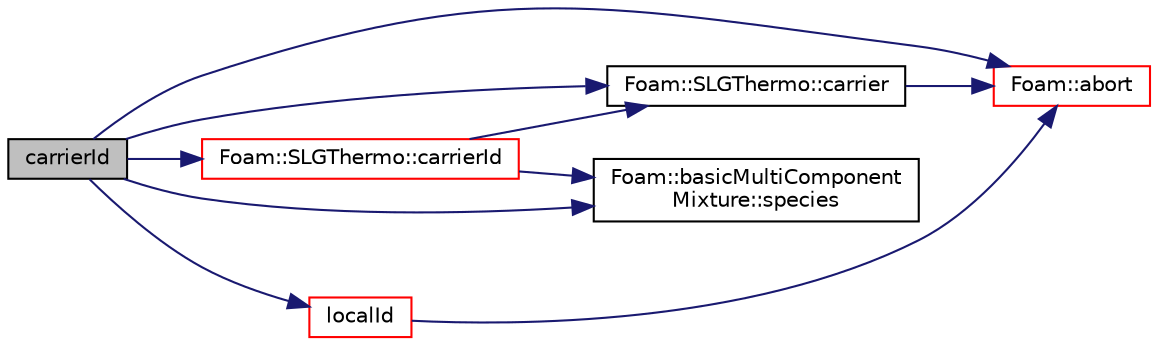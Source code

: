 digraph "carrierId"
{
  bgcolor="transparent";
  edge [fontname="Helvetica",fontsize="10",labelfontname="Helvetica",labelfontsize="10"];
  node [fontname="Helvetica",fontsize="10",shape=record];
  rankdir="LR";
  Node1 [label="carrierId",height=0.2,width=0.4,color="black", fillcolor="grey75", style="filled", fontcolor="black"];
  Node1 -> Node2 [color="midnightblue",fontsize="10",style="solid",fontname="Helvetica"];
  Node2 [label="Foam::abort",height=0.2,width=0.4,color="red",URL="$a10974.html#a447107a607d03e417307c203fa5fb44b"];
  Node1 -> Node3 [color="midnightblue",fontsize="10",style="solid",fontname="Helvetica"];
  Node3 [label="Foam::SLGThermo::carrier",height=0.2,width=0.4,color="black",URL="$a02399.html#ad09148d289e10bb0f0264a4623d3822b",tooltip="Return reference to the gaseous components. "];
  Node3 -> Node2 [color="midnightblue",fontsize="10",style="solid",fontname="Helvetica"];
  Node1 -> Node4 [color="midnightblue",fontsize="10",style="solid",fontname="Helvetica"];
  Node4 [label="Foam::SLGThermo::carrierId",height=0.2,width=0.4,color="red",URL="$a02399.html#a288158c61b8136db0b1b5096c37c2638",tooltip="Index of carrier component. "];
  Node4 -> Node3 [color="midnightblue",fontsize="10",style="solid",fontname="Helvetica"];
  Node4 -> Node5 [color="midnightblue",fontsize="10",style="solid",fontname="Helvetica"];
  Node5 [label="Foam::basicMultiComponent\lMixture::species",height=0.2,width=0.4,color="black",URL="$a00108.html#ac3684786b3929e4b59bca4087f9f4609",tooltip="Return the table of species. "];
  Node1 -> Node6 [color="midnightblue",fontsize="10",style="solid",fontname="Helvetica"];
  Node6 [label="localId",height=0.2,width=0.4,color="red",URL="$a00334.html#ae5f7ca16dc4a7b66a680be9d7765c77a",tooltip="Return local id of component cmptName in phase phaseI. "];
  Node6 -> Node2 [color="midnightblue",fontsize="10",style="solid",fontname="Helvetica"];
  Node1 -> Node5 [color="midnightblue",fontsize="10",style="solid",fontname="Helvetica"];
}
